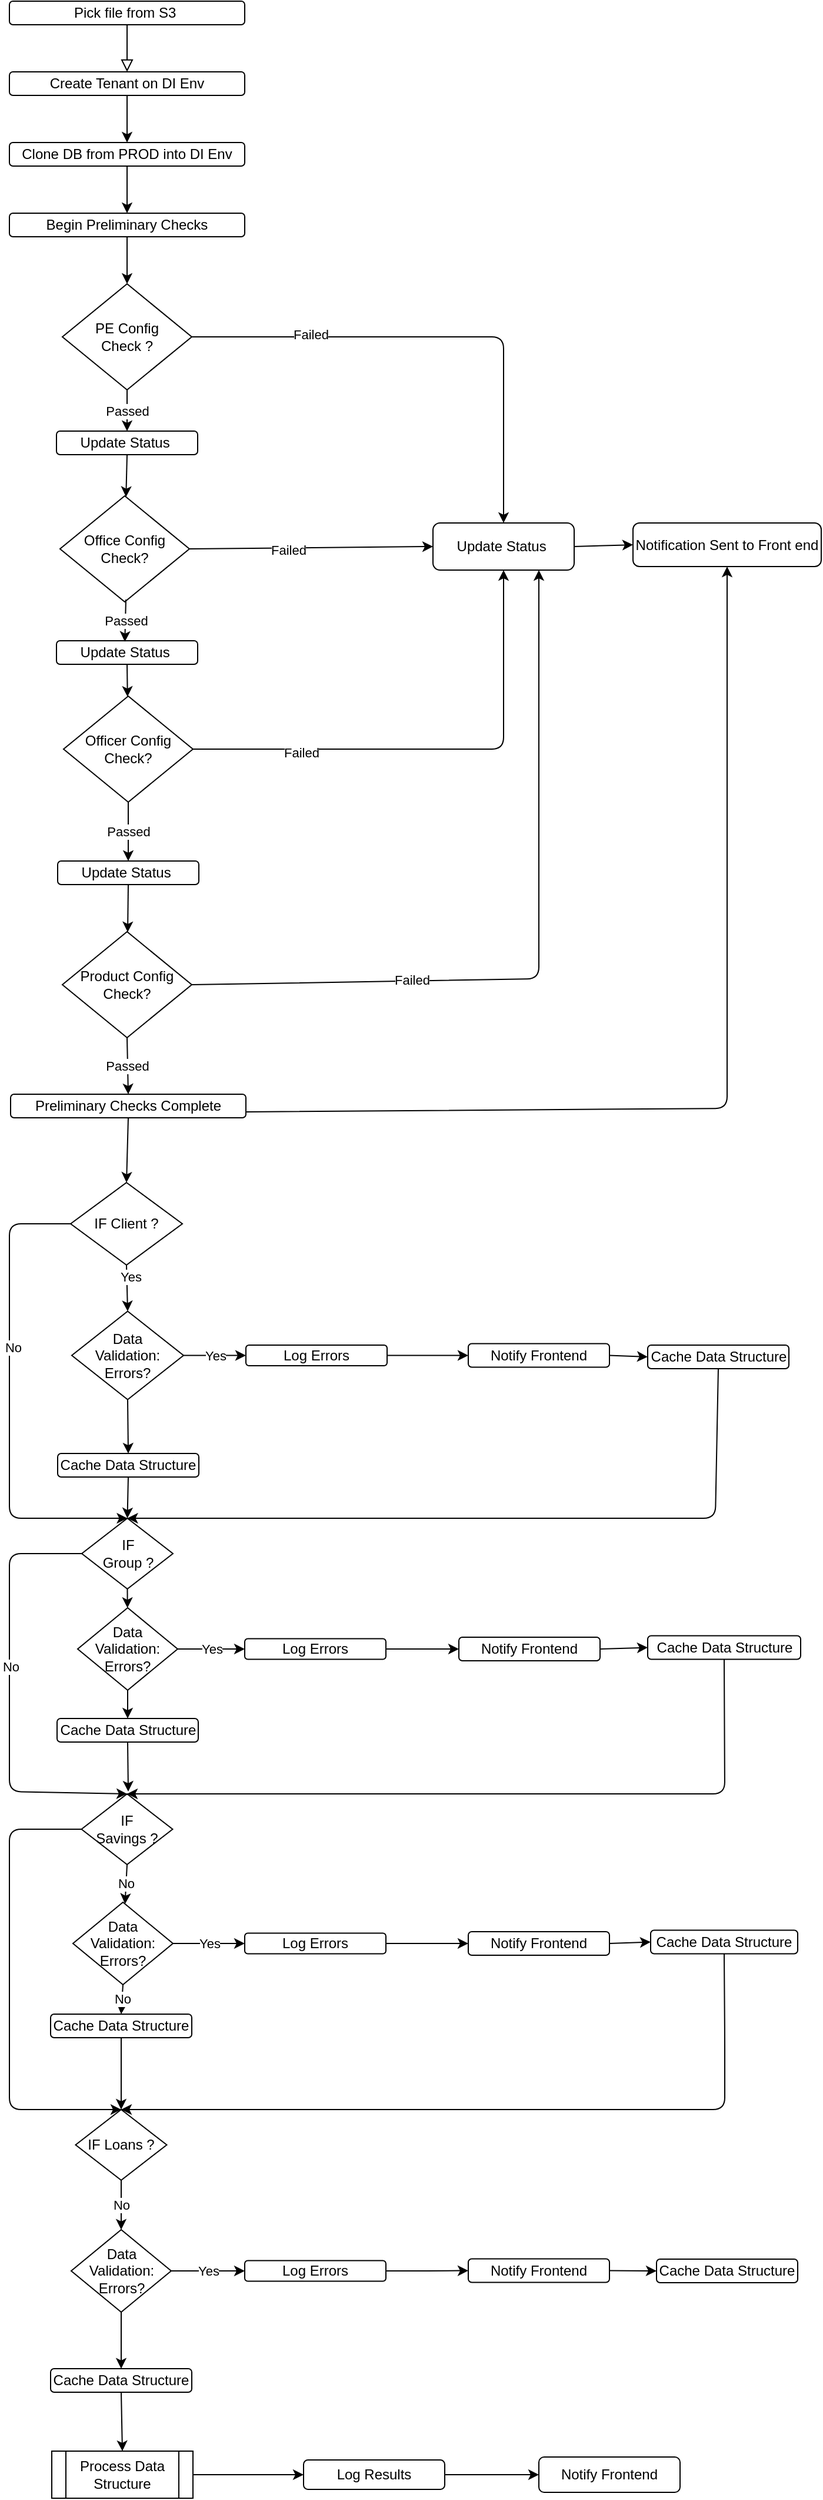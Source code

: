 <mxfile version="14.4.2" type="github">
  <diagram id="C5RBs43oDa-KdzZeNtuy" name="Page-1">
    <mxGraphModel dx="1673" dy="946" grid="1" gridSize="10" guides="1" tooltips="1" connect="1" arrows="1" fold="1" page="1" pageScale="1" pageWidth="827" pageHeight="1169" math="0" shadow="0">
      <root>
        <mxCell id="WIyWlLk6GJQsqaUBKTNV-0" />
        <mxCell id="WIyWlLk6GJQsqaUBKTNV-1" parent="WIyWlLk6GJQsqaUBKTNV-0" />
        <mxCell id="WIyWlLk6GJQsqaUBKTNV-2" value="" style="rounded=0;html=1;jettySize=auto;orthogonalLoop=1;fontSize=11;endArrow=block;endFill=0;endSize=8;strokeWidth=1;shadow=0;labelBackgroundColor=none;edgeStyle=orthogonalEdgeStyle;entryX=0.5;entryY=0;entryDx=0;entryDy=0;" parent="WIyWlLk6GJQsqaUBKTNV-1" source="WIyWlLk6GJQsqaUBKTNV-3" target="SfKNRKPeof5HC8NViVsP-0" edge="1">
          <mxGeometry relative="1" as="geometry">
            <mxPoint x="150" y="190" as="targetPoint" />
          </mxGeometry>
        </mxCell>
        <mxCell id="WIyWlLk6GJQsqaUBKTNV-3" value="Pick file from S3&amp;nbsp;" style="rounded=1;whiteSpace=wrap;html=1;fontSize=12;glass=0;strokeWidth=1;shadow=0;" parent="WIyWlLk6GJQsqaUBKTNV-1" vertex="1">
          <mxGeometry x="80" y="80" width="200" height="20" as="geometry" />
        </mxCell>
        <mxCell id="SfKNRKPeof5HC8NViVsP-0" value="Create Tenant on DI Env" style="rounded=1;whiteSpace=wrap;html=1;" vertex="1" parent="WIyWlLk6GJQsqaUBKTNV-1">
          <mxGeometry x="80" y="140" width="200" height="20" as="geometry" />
        </mxCell>
        <mxCell id="SfKNRKPeof5HC8NViVsP-2" value="Clone DB from PROD into DI Env" style="rounded=1;whiteSpace=wrap;html=1;fontSize=12;glass=0;strokeWidth=1;shadow=0;" vertex="1" parent="WIyWlLk6GJQsqaUBKTNV-1">
          <mxGeometry x="80" y="200" width="200" height="20" as="geometry" />
        </mxCell>
        <mxCell id="SfKNRKPeof5HC8NViVsP-3" value="Begin Preliminary Checks" style="rounded=1;whiteSpace=wrap;html=1;" vertex="1" parent="WIyWlLk6GJQsqaUBKTNV-1">
          <mxGeometry x="80" y="260" width="200" height="20" as="geometry" />
        </mxCell>
        <mxCell id="SfKNRKPeof5HC8NViVsP-4" value="PE Config &lt;br&gt;Check ?" style="rhombus;whiteSpace=wrap;html=1;" vertex="1" parent="WIyWlLk6GJQsqaUBKTNV-1">
          <mxGeometry x="125" y="320" width="110" height="90" as="geometry" />
        </mxCell>
        <mxCell id="SfKNRKPeof5HC8NViVsP-5" value="Update Status&amp;nbsp;" style="rounded=1;whiteSpace=wrap;html=1;" vertex="1" parent="WIyWlLk6GJQsqaUBKTNV-1">
          <mxGeometry x="440" y="523" width="120" height="40" as="geometry" />
        </mxCell>
        <mxCell id="SfKNRKPeof5HC8NViVsP-7" value="Notification Sent to Front end" style="rounded=1;whiteSpace=wrap;html=1;" vertex="1" parent="WIyWlLk6GJQsqaUBKTNV-1">
          <mxGeometry x="610" y="523" width="160" height="37" as="geometry" />
        </mxCell>
        <mxCell id="SfKNRKPeof5HC8NViVsP-9" value="" style="endArrow=classic;html=1;" edge="1" parent="WIyWlLk6GJQsqaUBKTNV-1" source="SfKNRKPeof5HC8NViVsP-0">
          <mxGeometry width="50" height="50" relative="1" as="geometry">
            <mxPoint x="180" y="210" as="sourcePoint" />
            <mxPoint x="180" y="200" as="targetPoint" />
          </mxGeometry>
        </mxCell>
        <mxCell id="SfKNRKPeof5HC8NViVsP-10" value="" style="endArrow=classic;html=1;exitX=0.5;exitY=1;exitDx=0;exitDy=0;entryX=0.5;entryY=0;entryDx=0;entryDy=0;" edge="1" parent="WIyWlLk6GJQsqaUBKTNV-1" source="SfKNRKPeof5HC8NViVsP-2" target="SfKNRKPeof5HC8NViVsP-3">
          <mxGeometry width="50" height="50" relative="1" as="geometry">
            <mxPoint x="170" y="270" as="sourcePoint" />
            <mxPoint x="220" y="220" as="targetPoint" />
          </mxGeometry>
        </mxCell>
        <mxCell id="SfKNRKPeof5HC8NViVsP-11" value="" style="endArrow=classic;html=1;exitX=0.5;exitY=1;exitDx=0;exitDy=0;entryX=0.5;entryY=0;entryDx=0;entryDy=0;" edge="1" parent="WIyWlLk6GJQsqaUBKTNV-1" source="SfKNRKPeof5HC8NViVsP-3" target="SfKNRKPeof5HC8NViVsP-4">
          <mxGeometry width="50" height="50" relative="1" as="geometry">
            <mxPoint x="180" y="330" as="sourcePoint" />
            <mxPoint x="230" y="280" as="targetPoint" />
          </mxGeometry>
        </mxCell>
        <mxCell id="SfKNRKPeof5HC8NViVsP-12" value="" style="endArrow=classic;html=1;exitX=1;exitY=0.5;exitDx=0;exitDy=0;entryX=0.5;entryY=0;entryDx=0;entryDy=0;" edge="1" parent="WIyWlLk6GJQsqaUBKTNV-1" source="SfKNRKPeof5HC8NViVsP-4" target="SfKNRKPeof5HC8NViVsP-5">
          <mxGeometry width="50" height="50" relative="1" as="geometry">
            <mxPoint x="230" y="410" as="sourcePoint" />
            <mxPoint x="280" y="360" as="targetPoint" />
            <Array as="points">
              <mxPoint x="500" y="365" />
            </Array>
          </mxGeometry>
        </mxCell>
        <mxCell id="SfKNRKPeof5HC8NViVsP-28" value="Failed" style="edgeLabel;html=1;align=center;verticalAlign=middle;resizable=0;points=[];" vertex="1" connectable="0" parent="SfKNRKPeof5HC8NViVsP-12">
          <mxGeometry x="-0.523" y="2" relative="1" as="geometry">
            <mxPoint as="offset" />
          </mxGeometry>
        </mxCell>
        <mxCell id="SfKNRKPeof5HC8NViVsP-13" value="" style="endArrow=classic;html=1;exitX=1;exitY=0.5;exitDx=0;exitDy=0;entryX=0;entryY=0.5;entryDx=0;entryDy=0;" edge="1" parent="WIyWlLk6GJQsqaUBKTNV-1" source="SfKNRKPeof5HC8NViVsP-5" target="SfKNRKPeof5HC8NViVsP-7">
          <mxGeometry width="50" height="50" relative="1" as="geometry">
            <mxPoint x="480" y="410" as="sourcePoint" />
            <mxPoint x="530" y="360" as="targetPoint" />
          </mxGeometry>
        </mxCell>
        <mxCell id="SfKNRKPeof5HC8NViVsP-14" value="Office Config Check?" style="rhombus;whiteSpace=wrap;html=1;" vertex="1" parent="WIyWlLk6GJQsqaUBKTNV-1">
          <mxGeometry x="123" y="500" width="110" height="90" as="geometry" />
        </mxCell>
        <mxCell id="SfKNRKPeof5HC8NViVsP-15" value="Officer Config Check?" style="rhombus;whiteSpace=wrap;html=1;" vertex="1" parent="WIyWlLk6GJQsqaUBKTNV-1">
          <mxGeometry x="126" y="670" width="110" height="90" as="geometry" />
        </mxCell>
        <mxCell id="SfKNRKPeof5HC8NViVsP-16" value="Product Config Check?" style="rhombus;whiteSpace=wrap;html=1;" vertex="1" parent="WIyWlLk6GJQsqaUBKTNV-1">
          <mxGeometry x="125" y="870" width="110" height="90" as="geometry" />
        </mxCell>
        <mxCell id="SfKNRKPeof5HC8NViVsP-18" value="Update Status&amp;nbsp;" style="rounded=1;whiteSpace=wrap;html=1;" vertex="1" parent="WIyWlLk6GJQsqaUBKTNV-1">
          <mxGeometry x="120" y="445" width="120" height="20" as="geometry" />
        </mxCell>
        <mxCell id="SfKNRKPeof5HC8NViVsP-20" value="Update Status&amp;nbsp;" style="rounded=1;whiteSpace=wrap;html=1;" vertex="1" parent="WIyWlLk6GJQsqaUBKTNV-1">
          <mxGeometry x="120" y="623" width="120" height="20" as="geometry" />
        </mxCell>
        <mxCell id="SfKNRKPeof5HC8NViVsP-21" value="Passed" style="endArrow=classic;html=1;entryX=0.5;entryY=0;entryDx=0;entryDy=0;exitX=0.5;exitY=1;exitDx=0;exitDy=0;" edge="1" parent="WIyWlLk6GJQsqaUBKTNV-1" source="SfKNRKPeof5HC8NViVsP-4" target="SfKNRKPeof5HC8NViVsP-18">
          <mxGeometry width="50" height="50" relative="1" as="geometry">
            <mxPoint x="180" y="420" as="sourcePoint" />
            <mxPoint x="200" y="340" as="targetPoint" />
          </mxGeometry>
        </mxCell>
        <mxCell id="SfKNRKPeof5HC8NViVsP-22" value="" style="endArrow=classic;html=1;exitX=0.5;exitY=1;exitDx=0;exitDy=0;" edge="1" parent="WIyWlLk6GJQsqaUBKTNV-1" source="SfKNRKPeof5HC8NViVsP-18" target="SfKNRKPeof5HC8NViVsP-14">
          <mxGeometry width="50" height="50" relative="1" as="geometry">
            <mxPoint x="180" y="480" as="sourcePoint" />
            <mxPoint x="190" y="455" as="targetPoint" />
          </mxGeometry>
        </mxCell>
        <mxCell id="SfKNRKPeof5HC8NViVsP-23" value="Passed" style="endArrow=classic;html=1;exitX=0.5;exitY=1;exitDx=0;exitDy=0;" edge="1" parent="WIyWlLk6GJQsqaUBKTNV-1">
          <mxGeometry width="50" height="50" relative="1" as="geometry">
            <mxPoint x="179" y="588" as="sourcePoint" />
            <mxPoint x="178.102" y="623.902" as="targetPoint" />
          </mxGeometry>
        </mxCell>
        <mxCell id="SfKNRKPeof5HC8NViVsP-24" value="" style="endArrow=classic;html=1;exitX=0.5;exitY=1;exitDx=0;exitDy=0;" edge="1" parent="WIyWlLk6GJQsqaUBKTNV-1" source="SfKNRKPeof5HC8NViVsP-20" target="SfKNRKPeof5HC8NViVsP-15">
          <mxGeometry width="50" height="50" relative="1" as="geometry">
            <mxPoint x="310" y="720" as="sourcePoint" />
            <mxPoint x="360" y="670" as="targetPoint" />
          </mxGeometry>
        </mxCell>
        <mxCell id="SfKNRKPeof5HC8NViVsP-25" value="Passed" style="endArrow=classic;html=1;entryX=0.5;entryY=0;entryDx=0;entryDy=0;exitX=0.5;exitY=1;exitDx=0;exitDy=0;" edge="1" parent="WIyWlLk6GJQsqaUBKTNV-1" source="SfKNRKPeof5HC8NViVsP-15" target="SfKNRKPeof5HC8NViVsP-26">
          <mxGeometry width="50" height="50" relative="1" as="geometry">
            <mxPoint x="170" y="800" as="sourcePoint" />
            <mxPoint x="184.515" y="700.397" as="targetPoint" />
          </mxGeometry>
        </mxCell>
        <mxCell id="SfKNRKPeof5HC8NViVsP-26" value="Update Status&amp;nbsp;" style="rounded=1;whiteSpace=wrap;html=1;" vertex="1" parent="WIyWlLk6GJQsqaUBKTNV-1">
          <mxGeometry x="121" y="810" width="120" height="20" as="geometry" />
        </mxCell>
        <mxCell id="SfKNRKPeof5HC8NViVsP-27" value="" style="endArrow=classic;html=1;exitX=0.5;exitY=1;exitDx=0;exitDy=0;" edge="1" parent="WIyWlLk6GJQsqaUBKTNV-1" source="SfKNRKPeof5HC8NViVsP-26" target="SfKNRKPeof5HC8NViVsP-16">
          <mxGeometry width="50" height="50" relative="1" as="geometry">
            <mxPoint x="360" y="980" as="sourcePoint" />
            <mxPoint x="410" y="930" as="targetPoint" />
          </mxGeometry>
        </mxCell>
        <mxCell id="SfKNRKPeof5HC8NViVsP-29" value="" style="endArrow=classic;html=1;exitX=1;exitY=0.5;exitDx=0;exitDy=0;entryX=0;entryY=0.5;entryDx=0;entryDy=0;" edge="1" parent="WIyWlLk6GJQsqaUBKTNV-1" source="SfKNRKPeof5HC8NViVsP-14" target="SfKNRKPeof5HC8NViVsP-5">
          <mxGeometry width="50" height="50" relative="1" as="geometry">
            <mxPoint x="230" y="580" as="sourcePoint" />
            <mxPoint x="280" y="530" as="targetPoint" />
          </mxGeometry>
        </mxCell>
        <mxCell id="SfKNRKPeof5HC8NViVsP-170" value="Failed" style="edgeLabel;html=1;align=center;verticalAlign=middle;resizable=0;points=[];" vertex="1" connectable="0" parent="SfKNRKPeof5HC8NViVsP-29">
          <mxGeometry x="-0.194" y="-2" relative="1" as="geometry">
            <mxPoint as="offset" />
          </mxGeometry>
        </mxCell>
        <mxCell id="SfKNRKPeof5HC8NViVsP-30" value="" style="endArrow=classic;html=1;exitX=1;exitY=0.5;exitDx=0;exitDy=0;entryX=0.5;entryY=1;entryDx=0;entryDy=0;" edge="1" parent="WIyWlLk6GJQsqaUBKTNV-1" source="SfKNRKPeof5HC8NViVsP-15" target="SfKNRKPeof5HC8NViVsP-5">
          <mxGeometry width="50" height="50" relative="1" as="geometry">
            <mxPoint x="260" y="780" as="sourcePoint" />
            <mxPoint x="310" y="730" as="targetPoint" />
            <Array as="points">
              <mxPoint x="500" y="715" />
            </Array>
          </mxGeometry>
        </mxCell>
        <mxCell id="SfKNRKPeof5HC8NViVsP-31" value="Failed" style="edgeLabel;html=1;align=center;verticalAlign=middle;resizable=0;points=[];" vertex="1" connectable="0" parent="SfKNRKPeof5HC8NViVsP-30">
          <mxGeometry x="-0.557" y="-3" relative="1" as="geometry">
            <mxPoint as="offset" />
          </mxGeometry>
        </mxCell>
        <mxCell id="SfKNRKPeof5HC8NViVsP-32" value="" style="endArrow=classic;html=1;exitX=1;exitY=0.5;exitDx=0;exitDy=0;entryX=0.75;entryY=1;entryDx=0;entryDy=0;" edge="1" parent="WIyWlLk6GJQsqaUBKTNV-1" source="SfKNRKPeof5HC8NViVsP-16" target="SfKNRKPeof5HC8NViVsP-5">
          <mxGeometry width="50" height="50" relative="1" as="geometry">
            <mxPoint x="430" y="1000" as="sourcePoint" />
            <mxPoint x="531" y="570" as="targetPoint" />
            <Array as="points">
              <mxPoint x="530" y="910" />
            </Array>
          </mxGeometry>
        </mxCell>
        <mxCell id="SfKNRKPeof5HC8NViVsP-34" value="Failed" style="edgeLabel;html=1;align=center;verticalAlign=middle;resizable=0;points=[];" vertex="1" connectable="0" parent="SfKNRKPeof5HC8NViVsP-32">
          <mxGeometry x="-0.419" y="1" relative="1" as="geometry">
            <mxPoint as="offset" />
          </mxGeometry>
        </mxCell>
        <mxCell id="SfKNRKPeof5HC8NViVsP-35" value="Preliminary Checks Complete" style="rounded=1;whiteSpace=wrap;html=1;" vertex="1" parent="WIyWlLk6GJQsqaUBKTNV-1">
          <mxGeometry x="81" y="1008" width="200" height="20" as="geometry" />
        </mxCell>
        <mxCell id="SfKNRKPeof5HC8NViVsP-36" value="Passed" style="endArrow=classic;html=1;exitX=0.5;exitY=1;exitDx=0;exitDy=0;entryX=0.5;entryY=0;entryDx=0;entryDy=0;" edge="1" parent="WIyWlLk6GJQsqaUBKTNV-1" source="SfKNRKPeof5HC8NViVsP-16" target="SfKNRKPeof5HC8NViVsP-35">
          <mxGeometry width="50" height="50" relative="1" as="geometry">
            <mxPoint y="1020" as="sourcePoint" />
            <mxPoint x="50" y="970" as="targetPoint" />
          </mxGeometry>
        </mxCell>
        <mxCell id="SfKNRKPeof5HC8NViVsP-37" value="" style="endArrow=classic;html=1;entryX=0.5;entryY=1;entryDx=0;entryDy=0;exitX=1;exitY=0.75;exitDx=0;exitDy=0;" edge="1" parent="WIyWlLk6GJQsqaUBKTNV-1" source="SfKNRKPeof5HC8NViVsP-35" target="SfKNRKPeof5HC8NViVsP-7">
          <mxGeometry width="50" height="50" relative="1" as="geometry">
            <mxPoint x="281" y="1050" as="sourcePoint" />
            <mxPoint x="340" y="1050" as="targetPoint" />
            <Array as="points">
              <mxPoint x="690" y="1020" />
            </Array>
          </mxGeometry>
        </mxCell>
        <mxCell id="SfKNRKPeof5HC8NViVsP-39" value="" style="endArrow=classic;html=1;exitX=0.5;exitY=1;exitDx=0;exitDy=0;entryX=0.5;entryY=0;entryDx=0;entryDy=0;" edge="1" parent="WIyWlLk6GJQsqaUBKTNV-1" source="SfKNRKPeof5HC8NViVsP-35" target="SfKNRKPeof5HC8NViVsP-45">
          <mxGeometry width="50" height="50" relative="1" as="geometry">
            <mxPoint x="357" y="1220" as="sourcePoint" />
            <mxPoint x="180.408" y="1080.298" as="targetPoint" />
          </mxGeometry>
        </mxCell>
        <mxCell id="SfKNRKPeof5HC8NViVsP-45" value="IF Client ?" style="rhombus;whiteSpace=wrap;html=1;" vertex="1" parent="WIyWlLk6GJQsqaUBKTNV-1">
          <mxGeometry x="132" y="1083" width="95" height="70" as="geometry" />
        </mxCell>
        <mxCell id="SfKNRKPeof5HC8NViVsP-48" value="Data &lt;br&gt;Validation: Errors?" style="rhombus;whiteSpace=wrap;html=1;" vertex="1" parent="WIyWlLk6GJQsqaUBKTNV-1">
          <mxGeometry x="133" y="1192.25" width="95" height="75" as="geometry" />
        </mxCell>
        <mxCell id="SfKNRKPeof5HC8NViVsP-59" style="edgeStyle=orthogonalEdgeStyle;rounded=0;orthogonalLoop=1;jettySize=auto;html=1;entryX=0;entryY=0.5;entryDx=0;entryDy=0;" edge="1" parent="WIyWlLk6GJQsqaUBKTNV-1" source="SfKNRKPeof5HC8NViVsP-49" target="SfKNRKPeof5HC8NViVsP-57">
          <mxGeometry relative="1" as="geometry" />
        </mxCell>
        <mxCell id="SfKNRKPeof5HC8NViVsP-49" value="Log Errors" style="rounded=1;whiteSpace=wrap;html=1;" vertex="1" parent="WIyWlLk6GJQsqaUBKTNV-1">
          <mxGeometry x="281" y="1221" width="120" height="17.5" as="geometry" />
        </mxCell>
        <mxCell id="SfKNRKPeof5HC8NViVsP-53" value="" style="endArrow=classic;html=1;exitX=0.5;exitY=1;exitDx=0;exitDy=0;entryX=0.5;entryY=0;entryDx=0;entryDy=0;" edge="1" parent="WIyWlLk6GJQsqaUBKTNV-1" source="SfKNRKPeof5HC8NViVsP-45" target="SfKNRKPeof5HC8NViVsP-48">
          <mxGeometry width="50" height="50" relative="1" as="geometry">
            <mxPoint x="321" y="1370" as="sourcePoint" />
            <mxPoint x="371" y="1320" as="targetPoint" />
          </mxGeometry>
        </mxCell>
        <mxCell id="SfKNRKPeof5HC8NViVsP-54" value="Yes" style="edgeLabel;html=1;align=center;verticalAlign=middle;resizable=0;points=[];" vertex="1" connectable="0" parent="SfKNRKPeof5HC8NViVsP-53">
          <mxGeometry x="-0.488" y="3" relative="1" as="geometry">
            <mxPoint as="offset" />
          </mxGeometry>
        </mxCell>
        <mxCell id="SfKNRKPeof5HC8NViVsP-55" value="Yes" style="endArrow=classic;html=1;exitX=1;exitY=0.5;exitDx=0;exitDy=0;entryX=0;entryY=0.5;entryDx=0;entryDy=0;" edge="1" parent="WIyWlLk6GJQsqaUBKTNV-1" source="SfKNRKPeof5HC8NViVsP-48" target="SfKNRKPeof5HC8NViVsP-49">
          <mxGeometry width="50" height="50" relative="1" as="geometry">
            <mxPoint x="331" y="1300" as="sourcePoint" />
            <mxPoint x="381" y="1250" as="targetPoint" />
          </mxGeometry>
        </mxCell>
        <mxCell id="SfKNRKPeof5HC8NViVsP-57" value="Notify Frontend" style="rounded=1;whiteSpace=wrap;html=1;" vertex="1" parent="WIyWlLk6GJQsqaUBKTNV-1">
          <mxGeometry x="470" y="1219.75" width="120" height="20" as="geometry" />
        </mxCell>
        <mxCell id="SfKNRKPeof5HC8NViVsP-60" value="Cache Data Structure" style="rounded=1;whiteSpace=wrap;html=1;" vertex="1" parent="WIyWlLk6GJQsqaUBKTNV-1">
          <mxGeometry x="622.5" y="1221" width="120" height="20" as="geometry" />
        </mxCell>
        <mxCell id="SfKNRKPeof5HC8NViVsP-61" value="" style="endArrow=classic;html=1;exitX=1;exitY=0.5;exitDx=0;exitDy=0;entryX=0;entryY=0.5;entryDx=0;entryDy=0;" edge="1" parent="WIyWlLk6GJQsqaUBKTNV-1" source="SfKNRKPeof5HC8NViVsP-57" target="SfKNRKPeof5HC8NViVsP-60">
          <mxGeometry width="50" height="50" relative="1" as="geometry">
            <mxPoint x="661" y="1420" as="sourcePoint" />
            <mxPoint x="711" y="1370" as="targetPoint" />
          </mxGeometry>
        </mxCell>
        <mxCell id="SfKNRKPeof5HC8NViVsP-62" value="IF &lt;br&gt;Group ?" style="rhombus;whiteSpace=wrap;html=1;" vertex="1" parent="WIyWlLk6GJQsqaUBKTNV-1">
          <mxGeometry x="141.5" y="1368" width="77.5" height="60" as="geometry" />
        </mxCell>
        <mxCell id="SfKNRKPeof5HC8NViVsP-63" value="Data Validation: Errors?" style="rhombus;whiteSpace=wrap;html=1;" vertex="1" parent="WIyWlLk6GJQsqaUBKTNV-1">
          <mxGeometry x="138" y="1444" width="85" height="70" as="geometry" />
        </mxCell>
        <mxCell id="SfKNRKPeof5HC8NViVsP-74" style="edgeStyle=orthogonalEdgeStyle;rounded=0;orthogonalLoop=1;jettySize=auto;html=1;entryX=0;entryY=0.5;entryDx=0;entryDy=0;" edge="1" parent="WIyWlLk6GJQsqaUBKTNV-1" source="SfKNRKPeof5HC8NViVsP-75" target="SfKNRKPeof5HC8NViVsP-77">
          <mxGeometry relative="1" as="geometry" />
        </mxCell>
        <mxCell id="SfKNRKPeof5HC8NViVsP-75" value="Log Errors" style="rounded=1;whiteSpace=wrap;html=1;" vertex="1" parent="WIyWlLk6GJQsqaUBKTNV-1">
          <mxGeometry x="280" y="1470.25" width="120" height="17.5" as="geometry" />
        </mxCell>
        <mxCell id="SfKNRKPeof5HC8NViVsP-76" value="Yes" style="endArrow=classic;html=1;exitX=1;exitY=0.5;exitDx=0;exitDy=0;entryX=0;entryY=0.5;entryDx=0;entryDy=0;" edge="1" parent="WIyWlLk6GJQsqaUBKTNV-1" target="SfKNRKPeof5HC8NViVsP-75" source="SfKNRKPeof5HC8NViVsP-63">
          <mxGeometry width="50" height="50" relative="1" as="geometry">
            <mxPoint x="248" y="1583.5" as="sourcePoint" />
            <mxPoint x="401" y="1481" as="targetPoint" />
          </mxGeometry>
        </mxCell>
        <mxCell id="SfKNRKPeof5HC8NViVsP-77" value="Notify Frontend" style="rounded=1;whiteSpace=wrap;html=1;" vertex="1" parent="WIyWlLk6GJQsqaUBKTNV-1">
          <mxGeometry x="462" y="1469" width="120" height="20" as="geometry" />
        </mxCell>
        <mxCell id="SfKNRKPeof5HC8NViVsP-78" value="Cache Data Structure" style="rounded=1;whiteSpace=wrap;html=1;" vertex="1" parent="WIyWlLk6GJQsqaUBKTNV-1">
          <mxGeometry x="622.5" y="1467.75" width="130" height="20" as="geometry" />
        </mxCell>
        <mxCell id="SfKNRKPeof5HC8NViVsP-79" value="" style="endArrow=classic;html=1;exitX=1;exitY=0.5;exitDx=0;exitDy=0;entryX=0;entryY=0.5;entryDx=0;entryDy=0;" edge="1" parent="WIyWlLk6GJQsqaUBKTNV-1" source="SfKNRKPeof5HC8NViVsP-77" target="SfKNRKPeof5HC8NViVsP-78">
          <mxGeometry width="50" height="50" relative="1" as="geometry">
            <mxPoint x="681" y="1651" as="sourcePoint" />
            <mxPoint x="731" y="1601" as="targetPoint" />
          </mxGeometry>
        </mxCell>
        <mxCell id="SfKNRKPeof5HC8NViVsP-80" value="" style="endArrow=classic;html=1;exitX=0.5;exitY=1;exitDx=0;exitDy=0;entryX=0.5;entryY=0;entryDx=0;entryDy=0;" edge="1" parent="WIyWlLk6GJQsqaUBKTNV-1" source="SfKNRKPeof5HC8NViVsP-48" target="SfKNRKPeof5HC8NViVsP-141">
          <mxGeometry width="50" height="50" relative="1" as="geometry">
            <mxPoint x="181" y="1430" as="sourcePoint" />
            <mxPoint x="231" y="1380" as="targetPoint" />
          </mxGeometry>
        </mxCell>
        <mxCell id="SfKNRKPeof5HC8NViVsP-81" value="" style="endArrow=classic;html=1;exitX=0.5;exitY=1;exitDx=0;exitDy=0;" edge="1" parent="WIyWlLk6GJQsqaUBKTNV-1" source="SfKNRKPeof5HC8NViVsP-62" target="SfKNRKPeof5HC8NViVsP-63">
          <mxGeometry width="50" height="50" relative="1" as="geometry">
            <mxPoint x="251" y="1730" as="sourcePoint" />
            <mxPoint x="301" y="1680" as="targetPoint" />
          </mxGeometry>
        </mxCell>
        <mxCell id="SfKNRKPeof5HC8NViVsP-94" value="IF &lt;br&gt;Savings ?" style="rhombus;whiteSpace=wrap;html=1;" vertex="1" parent="WIyWlLk6GJQsqaUBKTNV-1">
          <mxGeometry x="141.25" y="1602" width="77.5" height="60" as="geometry" />
        </mxCell>
        <mxCell id="SfKNRKPeof5HC8NViVsP-95" value="Data Validation: Errors?" style="rhombus;whiteSpace=wrap;html=1;" vertex="1" parent="WIyWlLk6GJQsqaUBKTNV-1">
          <mxGeometry x="134" y="1694" width="85" height="70" as="geometry" />
        </mxCell>
        <mxCell id="SfKNRKPeof5HC8NViVsP-102" style="edgeStyle=orthogonalEdgeStyle;rounded=0;orthogonalLoop=1;jettySize=auto;html=1;entryX=0;entryY=0.5;entryDx=0;entryDy=0;" edge="1" parent="WIyWlLk6GJQsqaUBKTNV-1" source="SfKNRKPeof5HC8NViVsP-103" target="SfKNRKPeof5HC8NViVsP-105">
          <mxGeometry relative="1" as="geometry" />
        </mxCell>
        <mxCell id="SfKNRKPeof5HC8NViVsP-103" value="Log Errors" style="rounded=1;whiteSpace=wrap;html=1;" vertex="1" parent="WIyWlLk6GJQsqaUBKTNV-1">
          <mxGeometry x="280" y="1720.25" width="120" height="17.5" as="geometry" />
        </mxCell>
        <mxCell id="SfKNRKPeof5HC8NViVsP-104" value="Yes" style="endArrow=classic;html=1;exitX=1;exitY=0.5;exitDx=0;exitDy=0;entryX=0;entryY=0.5;entryDx=0;entryDy=0;" edge="1" parent="WIyWlLk6GJQsqaUBKTNV-1" source="SfKNRKPeof5HC8NViVsP-95" target="SfKNRKPeof5HC8NViVsP-103">
          <mxGeometry width="50" height="50" relative="1" as="geometry">
            <mxPoint x="250" y="1813.5" as="sourcePoint" />
            <mxPoint x="403" y="1711" as="targetPoint" />
          </mxGeometry>
        </mxCell>
        <mxCell id="SfKNRKPeof5HC8NViVsP-105" value="Notify Frontend" style="rounded=1;whiteSpace=wrap;html=1;" vertex="1" parent="WIyWlLk6GJQsqaUBKTNV-1">
          <mxGeometry x="470" y="1719" width="120" height="20" as="geometry" />
        </mxCell>
        <mxCell id="SfKNRKPeof5HC8NViVsP-106" value="Cache Data Structure" style="rounded=1;whiteSpace=wrap;html=1;" vertex="1" parent="WIyWlLk6GJQsqaUBKTNV-1">
          <mxGeometry x="625" y="1717.75" width="125" height="20" as="geometry" />
        </mxCell>
        <mxCell id="SfKNRKPeof5HC8NViVsP-107" value="" style="endArrow=classic;html=1;exitX=1;exitY=0.5;exitDx=0;exitDy=0;entryX=0;entryY=0.5;entryDx=0;entryDy=0;" edge="1" parent="WIyWlLk6GJQsqaUBKTNV-1" source="SfKNRKPeof5HC8NViVsP-105" target="SfKNRKPeof5HC8NViVsP-106">
          <mxGeometry width="50" height="50" relative="1" as="geometry">
            <mxPoint x="683" y="1881" as="sourcePoint" />
            <mxPoint x="733" y="1831" as="targetPoint" />
          </mxGeometry>
        </mxCell>
        <mxCell id="SfKNRKPeof5HC8NViVsP-109" value="No" style="endArrow=classic;html=1;exitX=0.5;exitY=1;exitDx=0;exitDy=0;" edge="1" parent="WIyWlLk6GJQsqaUBKTNV-1" source="SfKNRKPeof5HC8NViVsP-94" target="SfKNRKPeof5HC8NViVsP-95">
          <mxGeometry width="50" height="50" relative="1" as="geometry">
            <mxPoint x="253" y="1960" as="sourcePoint" />
            <mxPoint x="303" y="1910" as="targetPoint" />
          </mxGeometry>
        </mxCell>
        <mxCell id="SfKNRKPeof5HC8NViVsP-112" value="" style="endArrow=classic;html=1;exitX=0;exitY=0.5;exitDx=0;exitDy=0;entryX=0.5;entryY=0;entryDx=0;entryDy=0;" edge="1" parent="WIyWlLk6GJQsqaUBKTNV-1" source="SfKNRKPeof5HC8NViVsP-45" target="SfKNRKPeof5HC8NViVsP-62">
          <mxGeometry width="50" height="50" relative="1" as="geometry">
            <mxPoint x="150" y="1240" as="sourcePoint" />
            <mxPoint x="140" y="1450" as="targetPoint" />
            <Array as="points">
              <mxPoint x="80" y="1118" />
              <mxPoint x="80" y="1368" />
            </Array>
          </mxGeometry>
        </mxCell>
        <mxCell id="SfKNRKPeof5HC8NViVsP-115" value="No" style="edgeLabel;html=1;align=center;verticalAlign=middle;resizable=0;points=[];" vertex="1" connectable="0" parent="SfKNRKPeof5HC8NViVsP-112">
          <mxGeometry x="-0.221" y="3" relative="1" as="geometry">
            <mxPoint as="offset" />
          </mxGeometry>
        </mxCell>
        <mxCell id="SfKNRKPeof5HC8NViVsP-113" value="" style="endArrow=classic;html=1;exitX=0;exitY=0.5;exitDx=0;exitDy=0;entryX=0.5;entryY=0;entryDx=0;entryDy=0;" edge="1" parent="WIyWlLk6GJQsqaUBKTNV-1" source="SfKNRKPeof5HC8NViVsP-62" target="SfKNRKPeof5HC8NViVsP-94">
          <mxGeometry width="50" height="50" relative="1" as="geometry">
            <mxPoint x="90" y="1570" as="sourcePoint" />
            <mxPoint x="120" y="1610" as="targetPoint" />
            <Array as="points">
              <mxPoint x="80" y="1398" />
              <mxPoint x="80" y="1600" />
            </Array>
          </mxGeometry>
        </mxCell>
        <mxCell id="SfKNRKPeof5HC8NViVsP-116" value="No" style="edgeLabel;html=1;align=center;verticalAlign=middle;resizable=0;points=[];" vertex="1" connectable="0" parent="SfKNRKPeof5HC8NViVsP-113">
          <mxGeometry x="-0.137" y="1" relative="1" as="geometry">
            <mxPoint as="offset" />
          </mxGeometry>
        </mxCell>
        <mxCell id="SfKNRKPeof5HC8NViVsP-121" value="Data Validation: Errors?" style="rhombus;whiteSpace=wrap;html=1;" vertex="1" parent="WIyWlLk6GJQsqaUBKTNV-1">
          <mxGeometry x="132.5" y="1972" width="85" height="70" as="geometry" />
        </mxCell>
        <mxCell id="SfKNRKPeof5HC8NViVsP-122" style="edgeStyle=orthogonalEdgeStyle;rounded=0;orthogonalLoop=1;jettySize=auto;html=1;entryX=0;entryY=0.5;entryDx=0;entryDy=0;" edge="1" parent="WIyWlLk6GJQsqaUBKTNV-1" source="SfKNRKPeof5HC8NViVsP-123" target="SfKNRKPeof5HC8NViVsP-125">
          <mxGeometry relative="1" as="geometry" />
        </mxCell>
        <mxCell id="SfKNRKPeof5HC8NViVsP-123" value="Log Errors" style="rounded=1;whiteSpace=wrap;html=1;" vertex="1" parent="WIyWlLk6GJQsqaUBKTNV-1">
          <mxGeometry x="280" y="1998.25" width="120" height="17.5" as="geometry" />
        </mxCell>
        <mxCell id="SfKNRKPeof5HC8NViVsP-124" value="Yes" style="endArrow=classic;html=1;exitX=1;exitY=0.5;exitDx=0;exitDy=0;entryX=0;entryY=0.5;entryDx=0;entryDy=0;" edge="1" parent="WIyWlLk6GJQsqaUBKTNV-1" source="SfKNRKPeof5HC8NViVsP-121" target="SfKNRKPeof5HC8NViVsP-123">
          <mxGeometry width="50" height="50" relative="1" as="geometry">
            <mxPoint x="250" y="2004.5" as="sourcePoint" />
            <mxPoint x="403" y="1902" as="targetPoint" />
          </mxGeometry>
        </mxCell>
        <mxCell id="SfKNRKPeof5HC8NViVsP-125" value="Notify Frontend" style="rounded=1;whiteSpace=wrap;html=1;" vertex="1" parent="WIyWlLk6GJQsqaUBKTNV-1">
          <mxGeometry x="470" y="1996.75" width="120" height="20" as="geometry" />
        </mxCell>
        <mxCell id="SfKNRKPeof5HC8NViVsP-126" value="Cache Data Structure" style="rounded=1;whiteSpace=wrap;html=1;" vertex="1" parent="WIyWlLk6GJQsqaUBKTNV-1">
          <mxGeometry x="630" y="1997" width="120" height="20" as="geometry" />
        </mxCell>
        <mxCell id="SfKNRKPeof5HC8NViVsP-127" value="" style="endArrow=classic;html=1;exitX=1;exitY=0.5;exitDx=0;exitDy=0;entryX=0;entryY=0.5;entryDx=0;entryDy=0;" edge="1" parent="WIyWlLk6GJQsqaUBKTNV-1" source="SfKNRKPeof5HC8NViVsP-125" target="SfKNRKPeof5HC8NViVsP-126">
          <mxGeometry width="50" height="50" relative="1" as="geometry">
            <mxPoint x="683" y="2072" as="sourcePoint" />
            <mxPoint x="733" y="2022" as="targetPoint" />
          </mxGeometry>
        </mxCell>
        <mxCell id="SfKNRKPeof5HC8NViVsP-128" value="No" style="endArrow=classic;html=1;exitX=0.5;exitY=1;exitDx=0;exitDy=0;entryX=0.5;entryY=0;entryDx=0;entryDy=0;" edge="1" parent="WIyWlLk6GJQsqaUBKTNV-1" target="SfKNRKPeof5HC8NViVsP-147" source="SfKNRKPeof5HC8NViVsP-95">
          <mxGeometry width="50" height="50" relative="1" as="geometry">
            <mxPoint x="181" y="1810" as="sourcePoint" />
            <mxPoint x="181" y="1830" as="targetPoint" />
          </mxGeometry>
        </mxCell>
        <mxCell id="SfKNRKPeof5HC8NViVsP-129" value="No" style="endArrow=classic;html=1;exitX=0.5;exitY=1;exitDx=0;exitDy=0;" edge="1" parent="WIyWlLk6GJQsqaUBKTNV-1" source="SfKNRKPeof5HC8NViVsP-120" target="SfKNRKPeof5HC8NViVsP-121">
          <mxGeometry width="50" height="50" relative="1" as="geometry">
            <mxPoint x="253" y="2151" as="sourcePoint" />
            <mxPoint x="303" y="2101" as="targetPoint" />
          </mxGeometry>
        </mxCell>
        <mxCell id="SfKNRKPeof5HC8NViVsP-135" value="" style="endArrow=classic;html=1;entryX=0.5;entryY=0;entryDx=0;entryDy=0;exitX=0.5;exitY=1;exitDx=0;exitDy=0;" edge="1" parent="WIyWlLk6GJQsqaUBKTNV-1" source="SfKNRKPeof5HC8NViVsP-60" target="SfKNRKPeof5HC8NViVsP-62">
          <mxGeometry width="50" height="50" relative="1" as="geometry">
            <mxPoint x="770" y="1390" as="sourcePoint" />
            <mxPoint x="750" y="1460" as="targetPoint" />
            <Array as="points">
              <mxPoint x="680" y="1368" />
            </Array>
          </mxGeometry>
        </mxCell>
        <mxCell id="SfKNRKPeof5HC8NViVsP-136" value="" style="endArrow=classic;html=1;exitX=0.5;exitY=1;exitDx=0;exitDy=0;entryX=0.5;entryY=0;entryDx=0;entryDy=0;" edge="1" parent="WIyWlLk6GJQsqaUBKTNV-1" source="SfKNRKPeof5HC8NViVsP-78" target="SfKNRKPeof5HC8NViVsP-94">
          <mxGeometry width="50" height="50" relative="1" as="geometry">
            <mxPoint x="695.5" y="1530" as="sourcePoint" />
            <mxPoint x="240.5" y="1650" as="targetPoint" />
            <Array as="points">
              <mxPoint x="688" y="1602" />
            </Array>
          </mxGeometry>
        </mxCell>
        <mxCell id="SfKNRKPeof5HC8NViVsP-138" value="" style="endArrow=classic;html=1;exitX=0.5;exitY=1;exitDx=0;exitDy=0;entryX=0.5;entryY=0;entryDx=0;entryDy=0;" edge="1" parent="WIyWlLk6GJQsqaUBKTNV-1" source="SfKNRKPeof5HC8NViVsP-106" target="SfKNRKPeof5HC8NViVsP-120">
          <mxGeometry width="50" height="50" relative="1" as="geometry">
            <mxPoint x="610" y="1890" as="sourcePoint" />
            <mxPoint x="180" y="1860" as="targetPoint" />
            <Array as="points">
              <mxPoint x="688" y="1810" />
              <mxPoint x="688" y="1870" />
            </Array>
          </mxGeometry>
        </mxCell>
        <mxCell id="SfKNRKPeof5HC8NViVsP-139" value="" style="endArrow=classic;html=1;exitX=0;exitY=0.5;exitDx=0;exitDy=0;entryX=0.5;entryY=0;entryDx=0;entryDy=0;" edge="1" parent="WIyWlLk6GJQsqaUBKTNV-1" source="SfKNRKPeof5HC8NViVsP-94" target="SfKNRKPeof5HC8NViVsP-120">
          <mxGeometry width="50" height="50" relative="1" as="geometry">
            <mxPoint x="80" y="1770" as="sourcePoint" />
            <mxPoint x="180" y="1890" as="targetPoint" />
            <Array as="points">
              <mxPoint x="80" y="1632" />
              <mxPoint x="80" y="1810" />
              <mxPoint x="80" y="1870" />
            </Array>
          </mxGeometry>
        </mxCell>
        <mxCell id="SfKNRKPeof5HC8NViVsP-141" value="Cache Data Structure" style="rounded=1;whiteSpace=wrap;html=1;" vertex="1" parent="WIyWlLk6GJQsqaUBKTNV-1">
          <mxGeometry x="121" y="1313" width="120" height="20" as="geometry" />
        </mxCell>
        <mxCell id="SfKNRKPeof5HC8NViVsP-143" value="" style="endArrow=classic;html=1;exitX=0.5;exitY=1;exitDx=0;exitDy=0;entryX=0.5;entryY=0;entryDx=0;entryDy=0;" edge="1" parent="WIyWlLk6GJQsqaUBKTNV-1" source="SfKNRKPeof5HC8NViVsP-141" target="SfKNRKPeof5HC8NViVsP-62">
          <mxGeometry width="50" height="50" relative="1" as="geometry">
            <mxPoint x="360" y="1480" as="sourcePoint" />
            <mxPoint x="410" y="1430" as="targetPoint" />
          </mxGeometry>
        </mxCell>
        <mxCell id="SfKNRKPeof5HC8NViVsP-147" value="Cache Data Structure" style="rounded=1;whiteSpace=wrap;html=1;" vertex="1" parent="WIyWlLk6GJQsqaUBKTNV-1">
          <mxGeometry x="115" y="1789" width="120" height="20" as="geometry" />
        </mxCell>
        <mxCell id="SfKNRKPeof5HC8NViVsP-150" value="Cache Data Structure" style="rounded=1;whiteSpace=wrap;html=1;" vertex="1" parent="WIyWlLk6GJQsqaUBKTNV-1">
          <mxGeometry x="120.5" y="1538" width="120" height="20" as="geometry" />
        </mxCell>
        <mxCell id="SfKNRKPeof5HC8NViVsP-153" value="" style="endArrow=classic;html=1;exitX=0.5;exitY=1;exitDx=0;exitDy=0;entryX=0.5;entryY=0;entryDx=0;entryDy=0;" edge="1" parent="WIyWlLk6GJQsqaUBKTNV-1" source="SfKNRKPeof5HC8NViVsP-63" target="SfKNRKPeof5HC8NViVsP-150">
          <mxGeometry width="50" height="50" relative="1" as="geometry">
            <mxPoint x="690" y="1900" as="sourcePoint" />
            <mxPoint x="740" y="1850" as="targetPoint" />
          </mxGeometry>
        </mxCell>
        <mxCell id="SfKNRKPeof5HC8NViVsP-154" value="" style="endArrow=classic;html=1;exitX=0.5;exitY=1;exitDx=0;exitDy=0;" edge="1" parent="WIyWlLk6GJQsqaUBKTNV-1" source="SfKNRKPeof5HC8NViVsP-150">
          <mxGeometry width="50" height="50" relative="1" as="geometry">
            <mxPoint x="690" y="1900" as="sourcePoint" />
            <mxPoint x="181" y="1600" as="targetPoint" />
          </mxGeometry>
        </mxCell>
        <mxCell id="SfKNRKPeof5HC8NViVsP-155" value="" style="endArrow=classic;html=1;exitX=0.5;exitY=1;exitDx=0;exitDy=0;" edge="1" parent="WIyWlLk6GJQsqaUBKTNV-1" source="SfKNRKPeof5HC8NViVsP-120">
          <mxGeometry width="50" height="50" relative="1" as="geometry">
            <mxPoint x="690" y="1900" as="sourcePoint" />
            <mxPoint x="175" y="1910" as="targetPoint" />
          </mxGeometry>
        </mxCell>
        <mxCell id="SfKNRKPeof5HC8NViVsP-156" value="Cache Data Structure" style="rounded=1;whiteSpace=wrap;html=1;" vertex="1" parent="WIyWlLk6GJQsqaUBKTNV-1">
          <mxGeometry x="115" y="2090" width="120" height="20" as="geometry" />
        </mxCell>
        <mxCell id="SfKNRKPeof5HC8NViVsP-158" value="" style="endArrow=classic;html=1;exitX=0.5;exitY=1;exitDx=0;exitDy=0;entryX=0.5;entryY=0;entryDx=0;entryDy=0;" edge="1" parent="WIyWlLk6GJQsqaUBKTNV-1" source="SfKNRKPeof5HC8NViVsP-121" target="SfKNRKPeof5HC8NViVsP-156">
          <mxGeometry width="50" height="50" relative="1" as="geometry">
            <mxPoint x="320" y="2190" as="sourcePoint" />
            <mxPoint x="169" y="2100" as="targetPoint" />
          </mxGeometry>
        </mxCell>
        <mxCell id="SfKNRKPeof5HC8NViVsP-162" value="Process Data Structure" style="shape=process;whiteSpace=wrap;html=1;backgroundOutline=1;" vertex="1" parent="WIyWlLk6GJQsqaUBKTNV-1">
          <mxGeometry x="116" y="2160" width="120" height="40" as="geometry" />
        </mxCell>
        <mxCell id="SfKNRKPeof5HC8NViVsP-163" value="" style="endArrow=classic;html=1;exitX=0.5;exitY=1;exitDx=0;exitDy=0;entryX=0.5;entryY=0;entryDx=0;entryDy=0;" edge="1" parent="WIyWlLk6GJQsqaUBKTNV-1" source="SfKNRKPeof5HC8NViVsP-156" target="SfKNRKPeof5HC8NViVsP-162">
          <mxGeometry width="50" height="50" relative="1" as="geometry">
            <mxPoint x="370" y="2180" as="sourcePoint" />
            <mxPoint x="173" y="2150" as="targetPoint" />
          </mxGeometry>
        </mxCell>
        <mxCell id="SfKNRKPeof5HC8NViVsP-165" value="Log Results" style="rounded=1;whiteSpace=wrap;html=1;" vertex="1" parent="WIyWlLk6GJQsqaUBKTNV-1">
          <mxGeometry x="330" y="2167.5" width="120" height="25" as="geometry" />
        </mxCell>
        <mxCell id="SfKNRKPeof5HC8NViVsP-166" value="" style="endArrow=classic;html=1;exitX=1;exitY=0.5;exitDx=0;exitDy=0;entryX=0;entryY=0.5;entryDx=0;entryDy=0;" edge="1" parent="WIyWlLk6GJQsqaUBKTNV-1" source="SfKNRKPeof5HC8NViVsP-162" target="SfKNRKPeof5HC8NViVsP-165">
          <mxGeometry width="50" height="50" relative="1" as="geometry">
            <mxPoint x="260" y="2260" as="sourcePoint" />
            <mxPoint x="310" y="2210" as="targetPoint" />
          </mxGeometry>
        </mxCell>
        <mxCell id="SfKNRKPeof5HC8NViVsP-167" value="Notify Frontend" style="rounded=1;whiteSpace=wrap;html=1;" vertex="1" parent="WIyWlLk6GJQsqaUBKTNV-1">
          <mxGeometry x="530" y="2165" width="120" height="30" as="geometry" />
        </mxCell>
        <mxCell id="SfKNRKPeof5HC8NViVsP-168" value="" style="endArrow=classic;html=1;exitX=1;exitY=0.5;exitDx=0;exitDy=0;entryX=0;entryY=0.5;entryDx=0;entryDy=0;" edge="1" parent="WIyWlLk6GJQsqaUBKTNV-1" source="SfKNRKPeof5HC8NViVsP-165" target="SfKNRKPeof5HC8NViVsP-167">
          <mxGeometry width="50" height="50" relative="1" as="geometry">
            <mxPoint x="690" y="2130" as="sourcePoint" />
            <mxPoint x="740" y="2080" as="targetPoint" />
          </mxGeometry>
        </mxCell>
        <mxCell id="SfKNRKPeof5HC8NViVsP-120" value="IF Loans ?" style="rhombus;whiteSpace=wrap;html=1;" vertex="1" parent="WIyWlLk6GJQsqaUBKTNV-1">
          <mxGeometry x="136.25" y="1870" width="77.5" height="60" as="geometry" />
        </mxCell>
        <mxCell id="SfKNRKPeof5HC8NViVsP-181" value="" style="endArrow=classic;html=1;exitX=0.5;exitY=1;exitDx=0;exitDy=0;" edge="1" parent="WIyWlLk6GJQsqaUBKTNV-1" source="SfKNRKPeof5HC8NViVsP-147" target="SfKNRKPeof5HC8NViVsP-120">
          <mxGeometry width="50" height="50" relative="1" as="geometry">
            <mxPoint x="175" y="1809" as="sourcePoint" />
            <mxPoint x="175" y="1910" as="targetPoint" />
          </mxGeometry>
        </mxCell>
      </root>
    </mxGraphModel>
  </diagram>
</mxfile>
